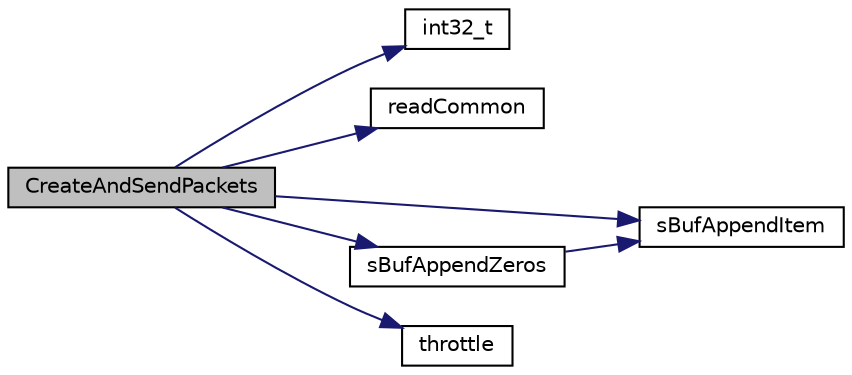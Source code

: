 digraph "CreateAndSendPackets"
{
  edge [fontname="Helvetica",fontsize="10",labelfontname="Helvetica",labelfontsize="10"];
  node [fontname="Helvetica",fontsize="10",shape=record];
  rankdir="LR";
  Node8 [label="CreateAndSendPackets",height=0.2,width=0.4,color="black", fillcolor="grey75", style="filled", fontcolor="black"];
  Node8 -> Node9 [color="midnightblue",fontsize="10",style="solid",fontname="Helvetica"];
  Node9 [label="int32_t",height=0.2,width=0.4,color="black", fillcolor="white", style="filled",URL="$data__format__service_8h.html#a5d7069350a7d7e65686c77a8038f462f",tooltip="The interface function to append the data on the formated stream. "];
  Node8 -> Node10 [color="midnightblue",fontsize="10",style="solid",fontname="Helvetica"];
  Node10 [label="readCommon",height=0.2,width=0.4,color="black", fillcolor="white", style="filled",URL="$output__stream_8c.html#a96da70ac128170ff0d03feffa05ef769"];
  Node8 -> Node11 [color="midnightblue",fontsize="10",style="solid",fontname="Helvetica"];
  Node11 [label="sBufAppendItem",height=0.2,width=0.4,color="black", fillcolor="white", style="filled",URL="$output__stream_8c.html#a7ad6e53b35d6fc860a1299ceff40a299",tooltip="Utility function used to place data in output buffer about to be transmitted via UART. "];
  Node8 -> Node12 [color="midnightblue",fontsize="10",style="solid",fontname="Helvetica"];
  Node12 [label="sBufAppendZeros",height=0.2,width=0.4,color="black", fillcolor="white", style="filled",URL="$output__stream_8c.html#a93db92e775dee51c4dbf2dca2aed05b3"];
  Node12 -> Node11 [color="midnightblue",fontsize="10",style="solid",fontname="Helvetica"];
  Node8 -> Node13 [color="midnightblue",fontsize="10",style="solid",fontname="Helvetica"];
  Node13 [label="throttle",height=0.2,width=0.4,color="black", fillcolor="white", style="filled",URL="$output__stream_8c.html#a16d1508470294835d76682195104898e",tooltip="(OVERSAMPLE_RATIO * MAXPACKETRATEHZ) / SENSORFS "];
}
